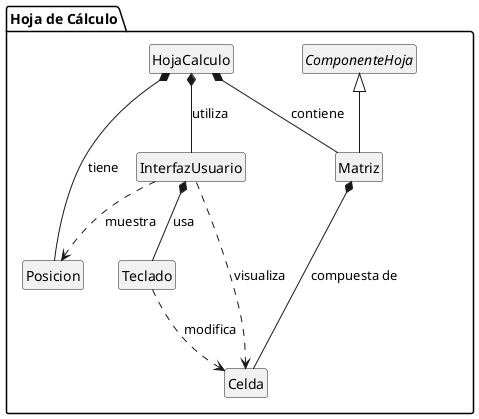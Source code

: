 @startuml
hide circles
hide empty members

package "Hoja de Cálculo" {
  abstract class ComponenteHoja
  class Matriz
  class Celda
  class Posicion
  class InterfazUsuario
  class Teclado
  class HojaCalculo

  ComponenteHoja <|-- Matriz
  HojaCalculo *-- Matriz : contiene
  HojaCalculo *-- Posicion : tiene
  HojaCalculo *-- InterfazUsuario : utiliza
  Matriz *-- Celda : compuesta de
  InterfazUsuario *-- Teclado : usa
  InterfazUsuario ..> Celda : visualiza
  InterfazUsuario ..> Posicion : muestra
  Teclado ..> Celda : modifica
}
@enduml
